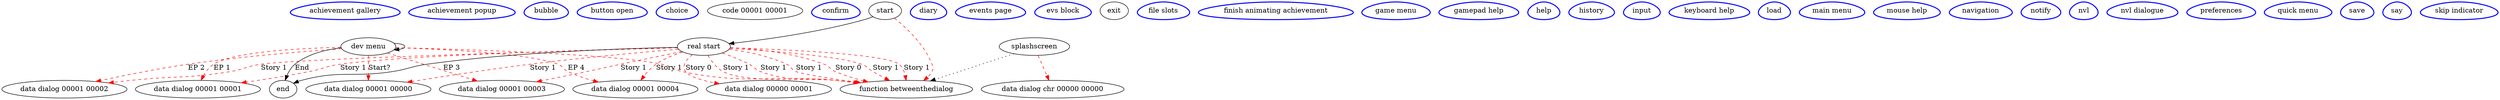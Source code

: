 digraph  {
	
	n5[color="blue",label="achievement gallery",shape="egg",style="bold"];
	n4[color="blue",label="achievement popup",shape="egg",style="bold"];
	n27[color="blue",label="bubble",shape="egg",style="bold"];
	n41[color="blue",label="button open",shape="egg",style="bold"];
	n9[color="blue",label="choice",shape="egg",style="bold"];
	n1[label="code 00001 00001"];
	n23[color="blue",label="confirm",shape="egg",style="bold"];
	n32[label="data dialog 00000 00001"];
	n33[label="data dialog 00001 00000"];
	n34[label="data dialog 00001 00001"];
	n35[label="data dialog 00001 00002"];
	n36[label="data dialog 00001 00003"];
	n37[label="data dialog 00001 00004"];
	n2[label="data dialog chr 00000 00000"];
	n39[label="dev menu"];
	n42[color="blue",label="diary",shape="egg",style="bold"];
	n38[label="end"];
	n43[color="blue",label="events page",shape="egg",style="bold"];
	n44[color="blue",label="evs block",shape="egg",style="bold"];
	n40[label="exit"];
	n16[color="blue",label="file slots",shape="egg",style="bold"];
	n3[color="blue",label="finish animating achievement",shape="egg",style="bold"];
	n29[label="function betweenthedialog"];
	n13[color="blue",label="game menu",shape="egg",style="bold"];
	n22[color="blue",label="gamepad help",shape="egg",style="bold"];
	n19[color="blue",label="help",shape="egg",style="bold"];
	n18[color="blue",label="history",shape="egg",style="bold"];
	n8[color="blue",label="input",shape="egg",style="bold"];
	n20[color="blue",label="keyboard help",shape="egg",style="bold"];
	n15[color="blue",label="load",shape="egg",style="bold"];
	n12[color="blue",label="main menu",shape="egg",style="bold"];
	n21[color="blue",label="mouse help",shape="egg",style="bold"];
	n11[color="blue",label="navigation",shape="egg",style="bold"];
	n24[color="blue",label="notify",shape="egg",style="bold"];
	n25[color="blue",label="nvl",shape="egg",style="bold"];
	n26[color="blue",label="nvl dialogue",shape="egg",style="bold"];
	n17[color="blue",label="preferences",shape="egg",style="bold"];
	n10[color="blue",label="quick menu",shape="egg",style="bold"];
	n31[label="real start"];
	n14[color="blue",label="save",shape="egg",style="bold"];
	n7[color="blue",label="say",shape="egg",style="bold"];
	n6[color="blue",label="skip indicator",shape="egg",style="bold"];
	n28[label="splashscreen"];
	n30[label="start"];
	n39->n33[color="red",label="Start?",style="dashed"];
	n39->n34[color="red",label="EP 1",style="dashed"];
	n39->n35[color="red",label="EP 2",style="dashed"];
	n39->n36[color="red",label="EP 3",style="dashed"];
	n39->n37[color="red",label="EP 4",style="dashed"];
	n39->n38[label="End"];
	n39->n29[color="red",style="dashed"];
	n39->n39;
	n31->n29[color="red",label="Story 0",style="dashed"];
	n31->n32[color="red",label="Story 0",style="dashed"];
	n31->n29[color="red",label="Story 1",style="dashed"];
	n31->n33[color="red",label="Story 1",style="dashed"];
	n31->n29[color="red",label="Story 1",style="dashed"];
	n31->n34[color="red",label="Story 1",style="dashed"];
	n31->n29[color="red",label="Story 1",style="dashed"];
	n31->n35[color="red",label="Story 1",style="dashed"];
	n31->n29[color="red",label="Story 1",style="dashed"];
	n31->n36[color="red",label="Story 1",style="dashed"];
	n31->n29[color="red",label="Story 1",style="dashed"];
	n31->n37[color="red",label="Story 1",style="dashed"];
	n31->n38;
	n28->n2[color="red",style="dashed"];
	n28->n29[style="dotted"];
	n30->n29[color="red",style="dashed"];
	n30->n31;
	
}
